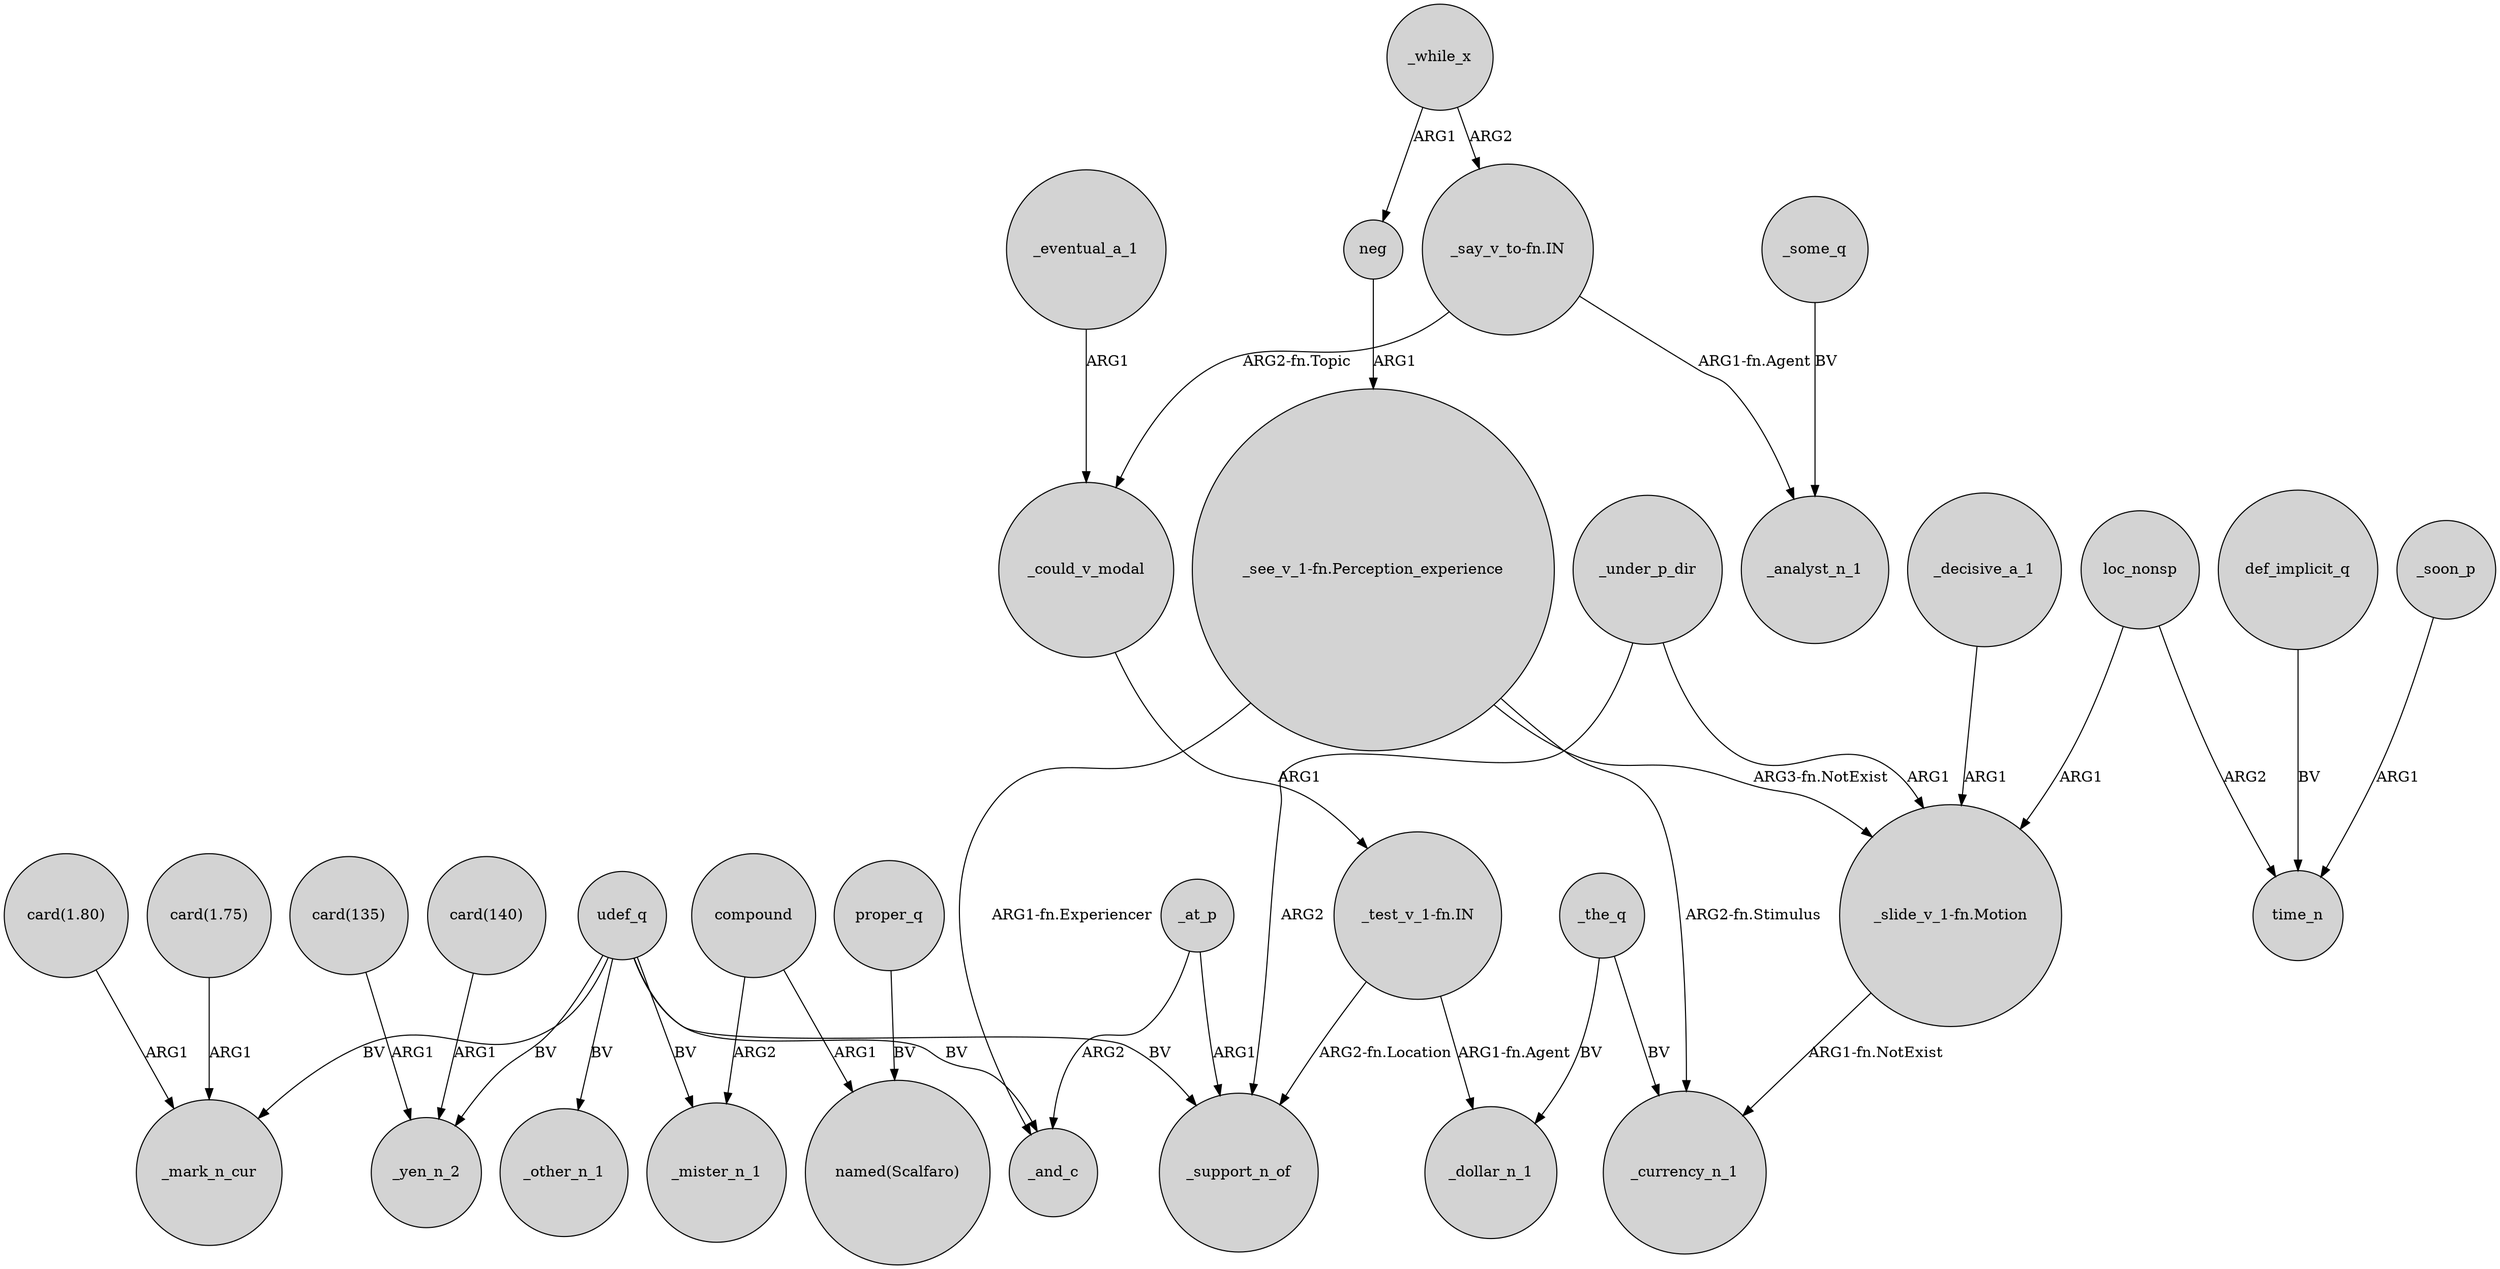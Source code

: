 digraph {
	node [shape=circle style=filled]
	"card(1.80)" -> _mark_n_cur [label=ARG1]
	_eventual_a_1 -> _could_v_modal [label=ARG1]
	udef_q -> _yen_n_2 [label=BV]
	_could_v_modal -> "_test_v_1-fn.IN" [label=ARG1]
	compound -> _mister_n_1 [label=ARG2]
	"_see_v_1-fn.Perception_experience" -> _and_c [label="ARG1-fn.Experiencer"]
	udef_q -> _mark_n_cur [label=BV]
	_the_q -> _dollar_n_1 [label=BV]
	udef_q -> _mister_n_1 [label=BV]
	"card(140)" -> _yen_n_2 [label=ARG1]
	_while_x -> neg [label=ARG1]
	_decisive_a_1 -> "_slide_v_1-fn.Motion" [label=ARG1]
	loc_nonsp -> time_n [label=ARG2]
	_at_p -> _support_n_of [label=ARG1]
	"_test_v_1-fn.IN" -> _dollar_n_1 [label="ARG1-fn.Agent"]
	"_see_v_1-fn.Perception_experience" -> _currency_n_1 [label="ARG2-fn.Stimulus"]
	loc_nonsp -> "_slide_v_1-fn.Motion" [label=ARG1]
	udef_q -> _other_n_1 [label=BV]
	"_slide_v_1-fn.Motion" -> _currency_n_1 [label="ARG1-fn.NotExist"]
	"_test_v_1-fn.IN" -> _support_n_of [label="ARG2-fn.Location"]
	_some_q -> _analyst_n_1 [label=BV]
	"_say_v_to-fn.IN" -> _analyst_n_1 [label="ARG1-fn.Agent"]
	"card(135)" -> _yen_n_2 [label=ARG1]
	compound -> "named(Scalfaro)" [label=ARG1]
	_while_x -> "_say_v_to-fn.IN" [label=ARG2]
	proper_q -> "named(Scalfaro)" [label=BV]
	"card(1.75)" -> _mark_n_cur [label=ARG1]
	neg -> "_see_v_1-fn.Perception_experience" [label=ARG1]
	_under_p_dir -> _support_n_of [label=ARG2]
	udef_q -> _support_n_of [label=BV]
	_under_p_dir -> "_slide_v_1-fn.Motion" [label=ARG1]
	_soon_p -> time_n [label=ARG1]
	_the_q -> _currency_n_1 [label=BV]
	udef_q -> _and_c [label=BV]
	"_say_v_to-fn.IN" -> _could_v_modal [label="ARG2-fn.Topic"]
	_at_p -> _and_c [label=ARG2]
	"_see_v_1-fn.Perception_experience" -> "_slide_v_1-fn.Motion" [label="ARG3-fn.NotExist"]
	def_implicit_q -> time_n [label=BV]
}
